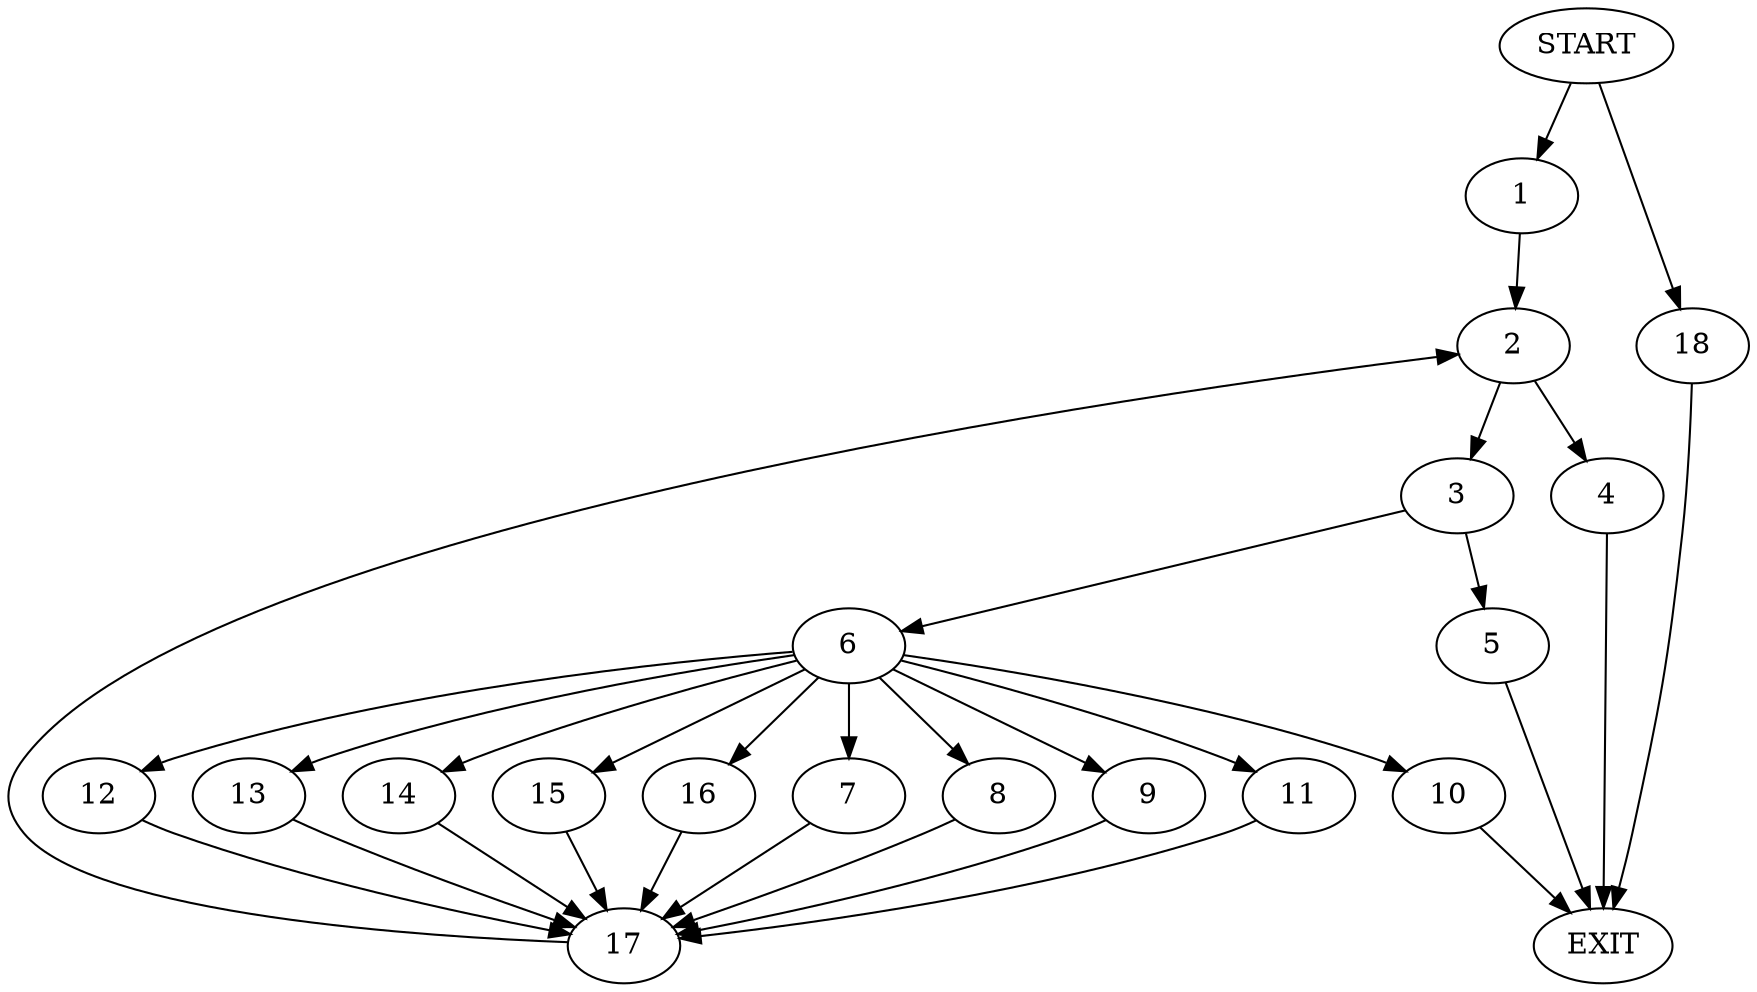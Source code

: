 digraph {
0 [label="START"]
19 [label="EXIT"]
0 -> 1
1 -> 2
2 -> 3
2 -> 4
3 -> 5
3 -> 6
4 -> 19
5 -> 19
6 -> 7
6 -> 8
6 -> 9
6 -> 10
6 -> 11
6 -> 12
6 -> 13
6 -> 14
6 -> 15
6 -> 16
10 -> 19
15 -> 17
13 -> 17
12 -> 17
8 -> 17
9 -> 17
11 -> 17
16 -> 17
7 -> 17
14 -> 17
17 -> 2
0 -> 18
18 -> 19
}

